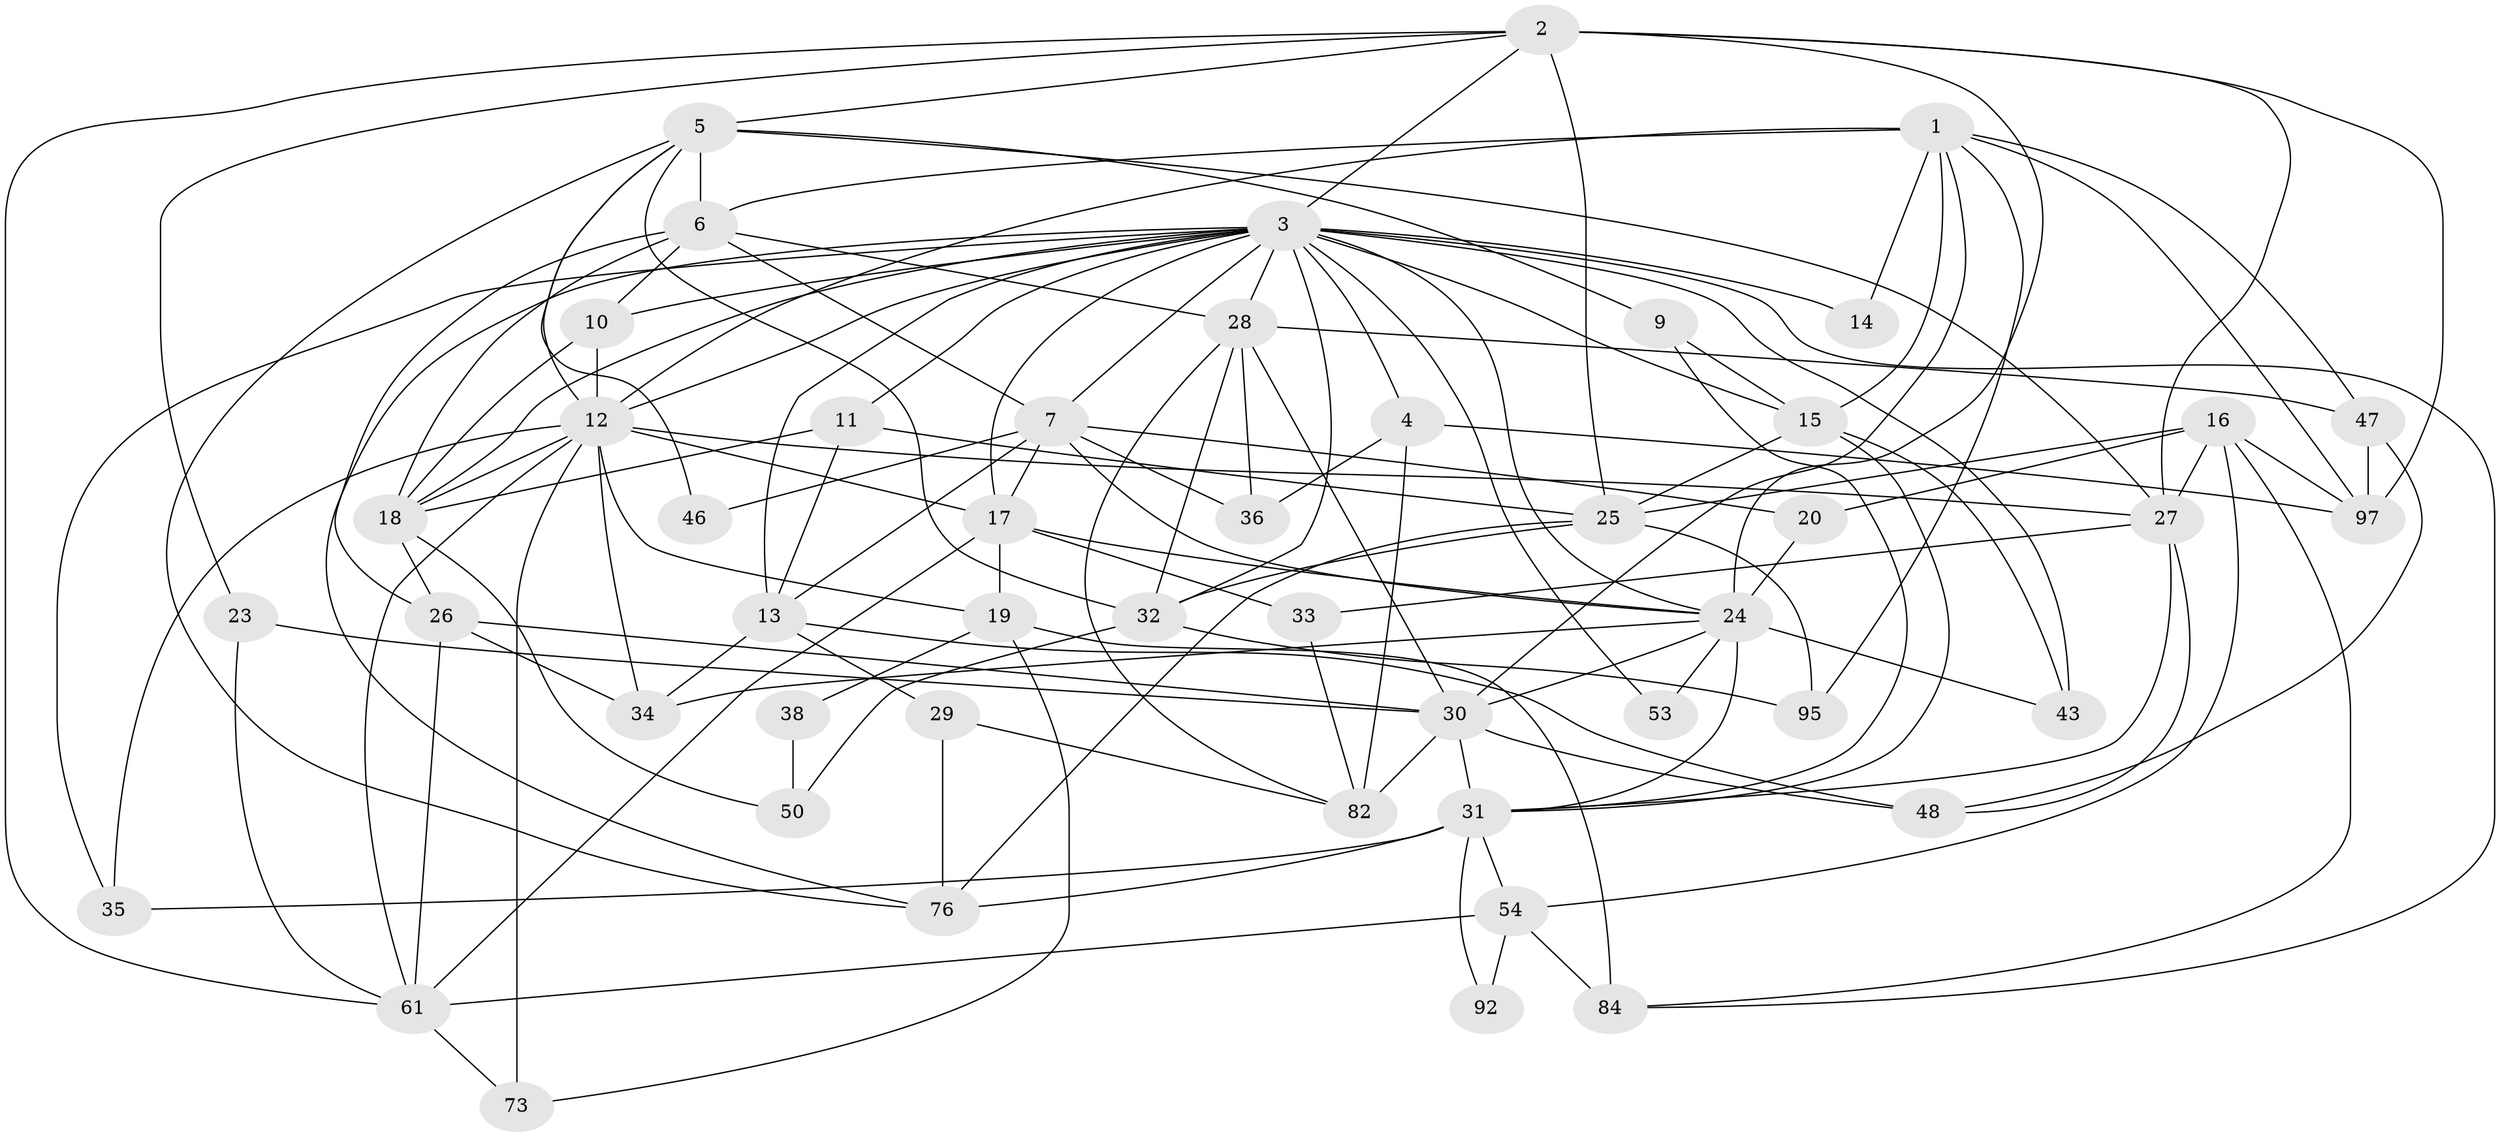 // original degree distribution, {5: 0.20202020202020202, 4: 0.2727272727272727, 3: 0.26262626262626265, 2: 0.13131313131313133, 6: 0.09090909090909091, 7: 0.020202020202020204, 8: 0.020202020202020204}
// Generated by graph-tools (version 1.1) at 2025/15/03/09/25 04:15:15]
// undirected, 49 vertices, 132 edges
graph export_dot {
graph [start="1"]
  node [color=gray90,style=filled];
  1 [super="+63+37+66"];
  2 [super="+49"];
  3 [super="+8+62+39"];
  4;
  5 [super="+83"];
  6 [super="+45"];
  7 [super="+99+68"];
  9;
  10;
  11;
  12 [super="+21+51"];
  13;
  14 [super="+60"];
  15 [super="+55"];
  16 [super="+70"];
  17 [super="+22"];
  18;
  19;
  20;
  23;
  24 [super="+90+85"];
  25 [super="+86+78"];
  26 [super="+65"];
  27 [super="+44+72"];
  28 [super="+79+59"];
  29;
  30 [super="+69+57"];
  31 [super="+41+56"];
  32 [super="+87"];
  33 [super="+75"];
  34;
  35;
  36;
  38;
  43 [super="+52"];
  46;
  47;
  48;
  50;
  53;
  54 [super="+64"];
  61 [super="+74"];
  73;
  76 [super="+81"];
  82 [super="+93+88"];
  84;
  92;
  95;
  97;
  1 -- 14 [weight=2];
  1 -- 97;
  1 -- 95;
  1 -- 12 [weight=2];
  1 -- 15;
  1 -- 47;
  1 -- 30 [weight=2];
  1 -- 6;
  2 -- 97;
  2 -- 61;
  2 -- 23;
  2 -- 27;
  2 -- 25;
  2 -- 3;
  2 -- 24;
  2 -- 5;
  3 -- 15 [weight=2];
  3 -- 18;
  3 -- 10;
  3 -- 53;
  3 -- 35;
  3 -- 7;
  3 -- 11;
  3 -- 43 [weight=3];
  3 -- 13;
  3 -- 14;
  3 -- 12;
  3 -- 17;
  3 -- 84;
  3 -- 28 [weight=2];
  3 -- 24;
  3 -- 32;
  3 -- 4;
  3 -- 76 [weight=2];
  4 -- 97;
  4 -- 36;
  4 -- 82;
  5 -- 6 [weight=2];
  5 -- 32;
  5 -- 46;
  5 -- 12;
  5 -- 9;
  5 -- 27;
  5 -- 76;
  6 -- 18;
  6 -- 26;
  6 -- 10;
  6 -- 28;
  6 -- 7;
  7 -- 20;
  7 -- 24;
  7 -- 46;
  7 -- 17;
  7 -- 36;
  7 -- 13;
  9 -- 31;
  9 -- 15;
  10 -- 18;
  10 -- 12;
  11 -- 13;
  11 -- 18;
  11 -- 25;
  12 -- 18;
  12 -- 17;
  12 -- 34;
  12 -- 35;
  12 -- 73;
  12 -- 19;
  12 -- 27;
  12 -- 61;
  13 -- 29;
  13 -- 34;
  13 -- 48;
  15 -- 31;
  15 -- 43;
  15 -- 25;
  16 -- 97;
  16 -- 25;
  16 -- 27;
  16 -- 20;
  16 -- 84;
  16 -- 54;
  17 -- 33;
  17 -- 19;
  17 -- 61;
  17 -- 24;
  18 -- 26;
  18 -- 50;
  19 -- 84;
  19 -- 38;
  19 -- 73;
  20 -- 24;
  23 -- 30;
  23 -- 61;
  24 -- 34;
  24 -- 53;
  24 -- 31;
  24 -- 30;
  24 -- 43;
  25 -- 76;
  25 -- 95;
  25 -- 32;
  26 -- 61;
  26 -- 34;
  26 -- 30;
  27 -- 33;
  27 -- 48;
  27 -- 31;
  28 -- 32;
  28 -- 36;
  28 -- 47;
  28 -- 82;
  28 -- 30;
  29 -- 76;
  29 -- 82;
  30 -- 48;
  30 -- 82 [weight=2];
  30 -- 31;
  31 -- 35;
  31 -- 76 [weight=2];
  31 -- 92;
  31 -- 54;
  32 -- 50;
  32 -- 95;
  33 -- 82;
  38 -- 50;
  47 -- 48;
  47 -- 97;
  54 -- 61;
  54 -- 92;
  54 -- 84;
  61 -- 73;
}
